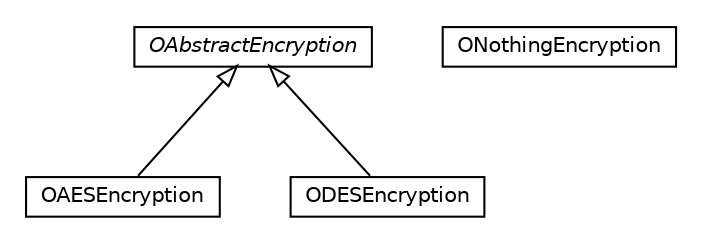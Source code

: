 #!/usr/local/bin/dot
#
# Class diagram 
# Generated by UMLGraph version R5_6-24-gf6e263 (http://www.umlgraph.org/)
#

digraph G {
	edge [fontname="Helvetica",fontsize=10,labelfontname="Helvetica",labelfontsize=10];
	node [fontname="Helvetica",fontsize=10,shape=plaintext];
	nodesep=0.25;
	ranksep=0.5;
	// com.orientechnologies.orient.core.encryption.impl.OAESEncryption
	c224695 [label=<<table title="com.orientechnologies.orient.core.encryption.impl.OAESEncryption" border="0" cellborder="1" cellspacing="0" cellpadding="2" port="p" href="./OAESEncryption.html">
		<tr><td><table border="0" cellspacing="0" cellpadding="1">
<tr><td align="center" balign="center"> OAESEncryption </td></tr>
		</table></td></tr>
		</table>>, URL="./OAESEncryption.html", fontname="Helvetica", fontcolor="black", fontsize=10.0];
	// com.orientechnologies.orient.core.encryption.impl.ONothingEncryption
	c224696 [label=<<table title="com.orientechnologies.orient.core.encryption.impl.ONothingEncryption" border="0" cellborder="1" cellspacing="0" cellpadding="2" port="p" href="./ONothingEncryption.html">
		<tr><td><table border="0" cellspacing="0" cellpadding="1">
<tr><td align="center" balign="center"> ONothingEncryption </td></tr>
		</table></td></tr>
		</table>>, URL="./ONothingEncryption.html", fontname="Helvetica", fontcolor="black", fontsize=10.0];
	// com.orientechnologies.orient.core.encryption.impl.ODESEncryption
	c224697 [label=<<table title="com.orientechnologies.orient.core.encryption.impl.ODESEncryption" border="0" cellborder="1" cellspacing="0" cellpadding="2" port="p" href="./ODESEncryption.html">
		<tr><td><table border="0" cellspacing="0" cellpadding="1">
<tr><td align="center" balign="center"> ODESEncryption </td></tr>
		</table></td></tr>
		</table>>, URL="./ODESEncryption.html", fontname="Helvetica", fontcolor="black", fontsize=10.0];
	// com.orientechnologies.orient.core.encryption.impl.OAbstractEncryption
	c224698 [label=<<table title="com.orientechnologies.orient.core.encryption.impl.OAbstractEncryption" border="0" cellborder="1" cellspacing="0" cellpadding="2" port="p" href="./OAbstractEncryption.html">
		<tr><td><table border="0" cellspacing="0" cellpadding="1">
<tr><td align="center" balign="center"><font face="Helvetica-Oblique"> OAbstractEncryption </font></td></tr>
		</table></td></tr>
		</table>>, URL="./OAbstractEncryption.html", fontname="Helvetica", fontcolor="black", fontsize=10.0];
	//com.orientechnologies.orient.core.encryption.impl.OAESEncryption extends com.orientechnologies.orient.core.encryption.impl.OAbstractEncryption
	c224698:p -> c224695:p [dir=back,arrowtail=empty];
	//com.orientechnologies.orient.core.encryption.impl.ODESEncryption extends com.orientechnologies.orient.core.encryption.impl.OAbstractEncryption
	c224698:p -> c224697:p [dir=back,arrowtail=empty];
}

